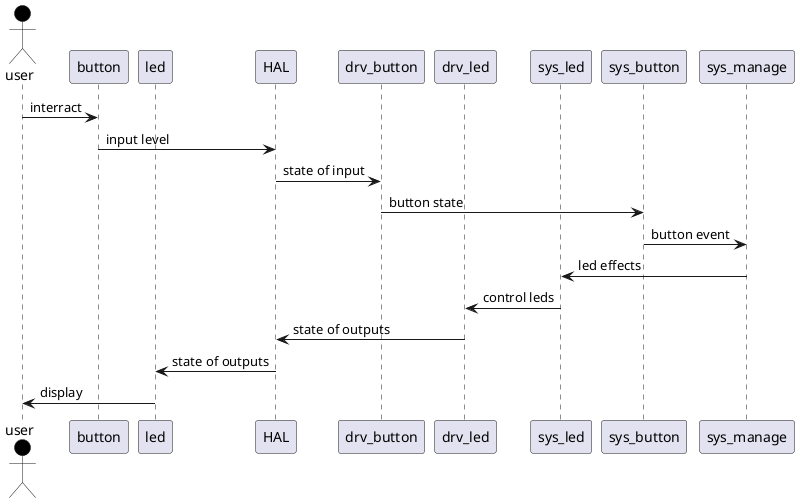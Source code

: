 @startuml

actor user #Black
participant button
participant led
participant HAL
participant drv_button
participant drv_led
participant sys_led
participant sys_button
participant sys_manage

user -> button : interract
button -> HAL : input level
HAL -> drv_button : state of input
drv_button -> sys_button : button state
sys_button -> sys_manage: button event
sys_manage -> sys_led : led effects
sys_led -> drv_led : control leds
drv_led -> HAL : state of outputs
HAL -> led : state of outputs
led -> user : display

@enduml